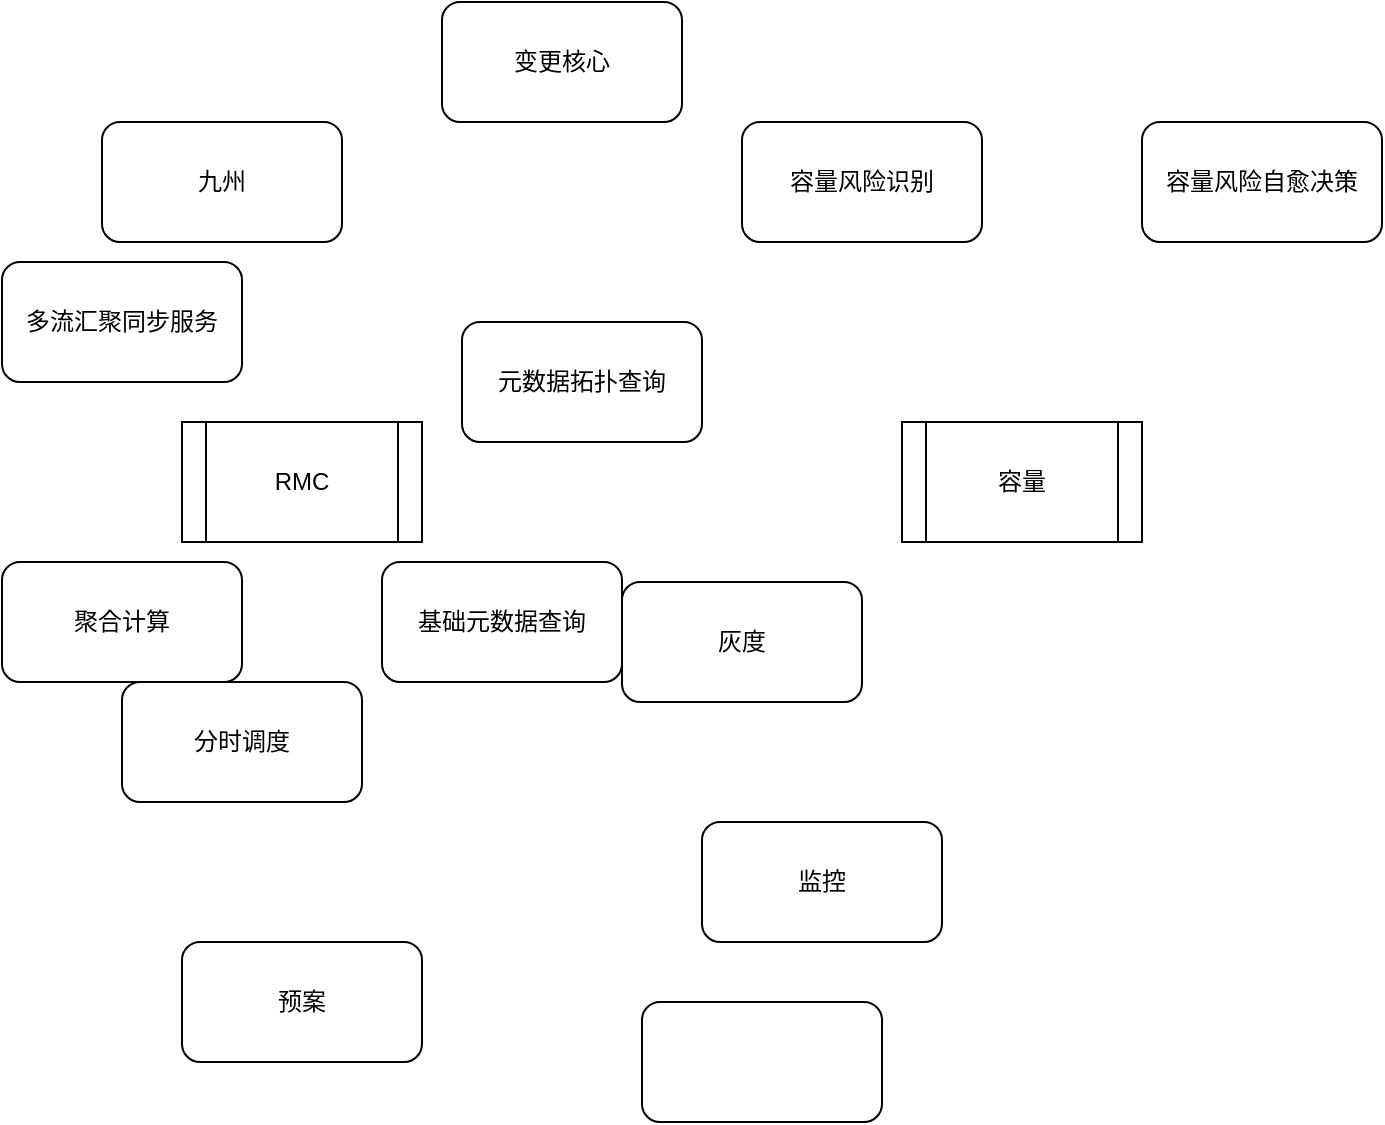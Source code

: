 <mxfile version="14.1.8" type="github">
  <diagram id="XT3WWWGMgkJP05g88cFa" name="Page-1">
    <mxGraphModel dx="1306" dy="608" grid="1" gridSize="10" guides="1" tooltips="1" connect="1" arrows="1" fold="1" page="1" pageScale="1" pageWidth="827" pageHeight="1169" math="0" shadow="0">
      <root>
        <mxCell id="0" />
        <mxCell id="1" parent="0" />
        <mxCell id="TkghUFZrF8ry54mGgHcR-1" value="RMC" style="shape=process;whiteSpace=wrap;html=1;backgroundOutline=1;" vertex="1" parent="1">
          <mxGeometry x="100" y="270" width="120" height="60" as="geometry" />
        </mxCell>
        <mxCell id="TkghUFZrF8ry54mGgHcR-2" value="容量" style="shape=process;whiteSpace=wrap;html=1;backgroundOutline=1;" vertex="1" parent="1">
          <mxGeometry x="460" y="270" width="120" height="60" as="geometry" />
        </mxCell>
        <mxCell id="TkghUFZrF8ry54mGgHcR-3" value="容量风险识别" style="rounded=1;whiteSpace=wrap;html=1;" vertex="1" parent="1">
          <mxGeometry x="380" y="120" width="120" height="60" as="geometry" />
        </mxCell>
        <mxCell id="TkghUFZrF8ry54mGgHcR-4" value="容量风险自愈决策" style="rounded=1;whiteSpace=wrap;html=1;" vertex="1" parent="1">
          <mxGeometry x="580" y="120" width="120" height="60" as="geometry" />
        </mxCell>
        <mxCell id="TkghUFZrF8ry54mGgHcR-5" value="九州" style="rounded=1;whiteSpace=wrap;html=1;" vertex="1" parent="1">
          <mxGeometry x="60" y="120" width="120" height="60" as="geometry" />
        </mxCell>
        <mxCell id="TkghUFZrF8ry54mGgHcR-6" value="变更核心" style="rounded=1;whiteSpace=wrap;html=1;" vertex="1" parent="1">
          <mxGeometry x="230" y="60" width="120" height="60" as="geometry" />
        </mxCell>
        <mxCell id="TkghUFZrF8ry54mGgHcR-7" value="元数据拓扑查询" style="rounded=1;whiteSpace=wrap;html=1;" vertex="1" parent="1">
          <mxGeometry x="240" y="220" width="120" height="60" as="geometry" />
        </mxCell>
        <mxCell id="TkghUFZrF8ry54mGgHcR-8" value="灰度" style="rounded=1;whiteSpace=wrap;html=1;" vertex="1" parent="1">
          <mxGeometry x="320" y="350" width="120" height="60" as="geometry" />
        </mxCell>
        <mxCell id="TkghUFZrF8ry54mGgHcR-9" value="监控" style="rounded=1;whiteSpace=wrap;html=1;" vertex="1" parent="1">
          <mxGeometry x="360" y="470" width="120" height="60" as="geometry" />
        </mxCell>
        <mxCell id="TkghUFZrF8ry54mGgHcR-10" value="分时调度" style="rounded=1;whiteSpace=wrap;html=1;" vertex="1" parent="1">
          <mxGeometry x="70" y="400" width="120" height="60" as="geometry" />
        </mxCell>
        <mxCell id="TkghUFZrF8ry54mGgHcR-11" value="预案" style="rounded=1;whiteSpace=wrap;html=1;" vertex="1" parent="1">
          <mxGeometry x="100" y="530" width="120" height="60" as="geometry" />
        </mxCell>
        <mxCell id="TkghUFZrF8ry54mGgHcR-12" value="" style="rounded=1;whiteSpace=wrap;html=1;" vertex="1" parent="1">
          <mxGeometry x="330" y="560" width="120" height="60" as="geometry" />
        </mxCell>
        <mxCell id="TkghUFZrF8ry54mGgHcR-13" value="多流汇聚同步服务" style="rounded=1;whiteSpace=wrap;html=1;" vertex="1" parent="1">
          <mxGeometry x="10" y="190" width="120" height="60" as="geometry" />
        </mxCell>
        <mxCell id="TkghUFZrF8ry54mGgHcR-14" value="聚合计算" style="rounded=1;whiteSpace=wrap;html=1;" vertex="1" parent="1">
          <mxGeometry x="10" y="340" width="120" height="60" as="geometry" />
        </mxCell>
        <mxCell id="TkghUFZrF8ry54mGgHcR-15" value="基础元数据查询" style="rounded=1;whiteSpace=wrap;html=1;" vertex="1" parent="1">
          <mxGeometry x="200" y="340" width="120" height="60" as="geometry" />
        </mxCell>
      </root>
    </mxGraphModel>
  </diagram>
</mxfile>
